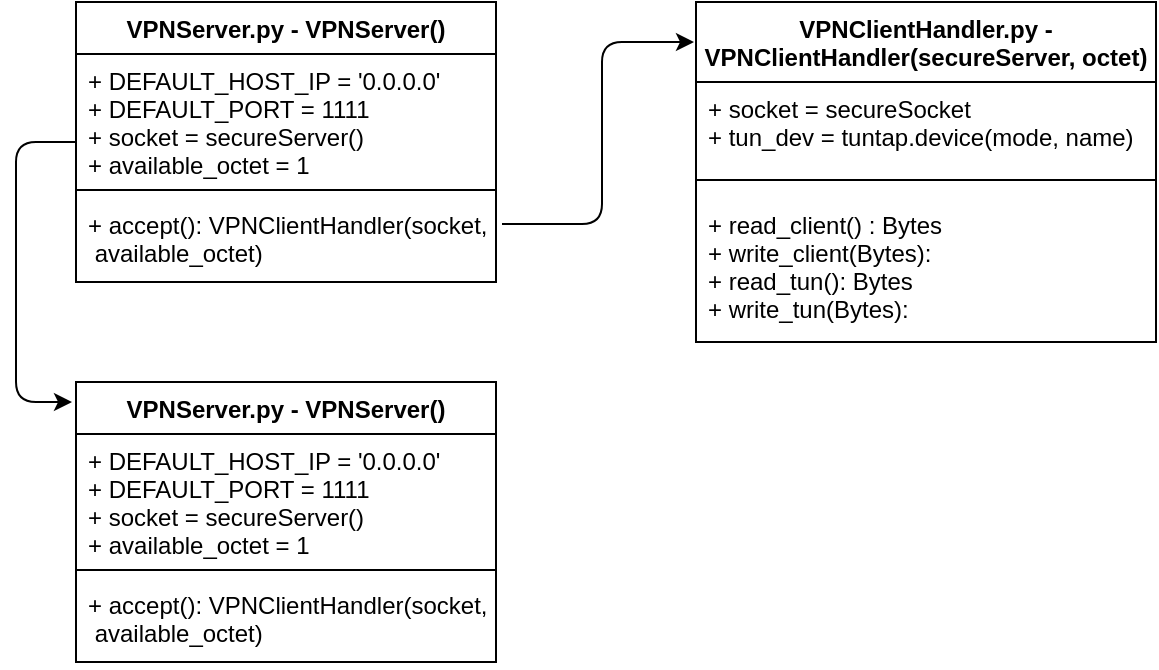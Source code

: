 <mxfile version="14.6.13" type="device"><diagram name="Page-1" id="c4acf3e9-155e-7222-9cf6-157b1a14988f"><mxGraphModel dx="751" dy="1009" grid="1" gridSize="10" guides="1" tooltips="1" connect="1" arrows="1" fold="1" page="1" pageScale="1" pageWidth="850" pageHeight="1100" background="#ffffff" math="0" shadow="0"><root><mxCell id="0"/><mxCell id="1" parent="0"/><mxCell id="7nqRgIspB--mgmvx6aBS-1" value="VPNServer.py - VPNServer()" style="swimlane;fontStyle=1;align=center;verticalAlign=top;childLayout=stackLayout;horizontal=1;startSize=26;horizontalStack=0;resizeParent=1;resizeParentMax=0;resizeLast=0;collapsible=1;marginBottom=0;" vertex="1" parent="1"><mxGeometry x="80" y="160" width="210" height="140" as="geometry"/></mxCell><mxCell id="7nqRgIspB--mgmvx6aBS-2" value="+ DEFAULT_HOST_IP = '0.0.0.0'&#10;+ DEFAULT_PORT = 1111&#10;+ socket = secureServer()&#10;+ available_octet = 1" style="text;strokeColor=none;fillColor=none;align=left;verticalAlign=top;spacingLeft=4;spacingRight=4;overflow=hidden;rotatable=0;points=[[0,0.5],[1,0.5]];portConstraint=eastwest;" vertex="1" parent="7nqRgIspB--mgmvx6aBS-1"><mxGeometry y="26" width="210" height="64" as="geometry"/></mxCell><mxCell id="7nqRgIspB--mgmvx6aBS-3" value="" style="line;strokeWidth=1;fillColor=none;align=left;verticalAlign=middle;spacingTop=-1;spacingLeft=3;spacingRight=3;rotatable=0;labelPosition=right;points=[];portConstraint=eastwest;" vertex="1" parent="7nqRgIspB--mgmvx6aBS-1"><mxGeometry y="90" width="210" height="8" as="geometry"/></mxCell><mxCell id="7nqRgIspB--mgmvx6aBS-4" value="+ accept(): VPNClientHandler(socket,&#10; available_octet)" style="text;strokeColor=none;fillColor=none;align=left;verticalAlign=top;spacingLeft=4;spacingRight=4;overflow=hidden;rotatable=0;points=[[0,0.5],[1,0.5]];portConstraint=eastwest;" vertex="1" parent="7nqRgIspB--mgmvx6aBS-1"><mxGeometry y="98" width="210" height="42" as="geometry"/></mxCell><mxCell id="7nqRgIspB--mgmvx6aBS-7" value="" style="endArrow=classic;html=1;" edge="1" parent="1"><mxGeometry width="50" height="50" relative="1" as="geometry"><mxPoint x="293" y="271" as="sourcePoint"/><mxPoint x="389" y="180" as="targetPoint"/><Array as="points"><mxPoint x="343" y="271"/><mxPoint x="343" y="180"/></Array></mxGeometry></mxCell><mxCell id="7nqRgIspB--mgmvx6aBS-8" value="VPNClientHandler.py - &#10;VPNClientHandler(secureServer, octet)" style="swimlane;fontStyle=1;align=center;verticalAlign=top;childLayout=stackLayout;horizontal=1;startSize=40;horizontalStack=0;resizeParent=1;resizeParentMax=0;resizeLast=0;collapsible=1;marginBottom=0;" vertex="1" parent="1"><mxGeometry x="390" y="160" width="230" height="170" as="geometry"/></mxCell><mxCell id="7nqRgIspB--mgmvx6aBS-9" value="+ socket = secureSocket&#10;+ tun_dev = tuntap.device(mode, name)" style="text;strokeColor=none;fillColor=none;align=left;verticalAlign=top;spacingLeft=4;spacingRight=4;overflow=hidden;rotatable=0;points=[[0,0.5],[1,0.5]];portConstraint=eastwest;" vertex="1" parent="7nqRgIspB--mgmvx6aBS-8"><mxGeometry y="40" width="230" height="40" as="geometry"/></mxCell><mxCell id="7nqRgIspB--mgmvx6aBS-10" value="" style="line;strokeWidth=1;fillColor=none;align=left;verticalAlign=middle;spacingTop=-1;spacingLeft=3;spacingRight=3;rotatable=0;labelPosition=right;points=[];portConstraint=eastwest;" vertex="1" parent="7nqRgIspB--mgmvx6aBS-8"><mxGeometry y="80" width="230" height="18" as="geometry"/></mxCell><mxCell id="7nqRgIspB--mgmvx6aBS-11" value="+ read_client() : Bytes&#10;+ write_client(Bytes): &#10;+ read_tun(): Bytes&#10;+ write_tun(Bytes): " style="text;strokeColor=none;fillColor=none;align=left;verticalAlign=top;spacingLeft=4;spacingRight=4;overflow=hidden;rotatable=0;points=[[0,0.5],[1,0.5]];portConstraint=eastwest;" vertex="1" parent="7nqRgIspB--mgmvx6aBS-8"><mxGeometry y="98" width="230" height="72" as="geometry"/></mxCell><mxCell id="7nqRgIspB--mgmvx6aBS-12" value="VPNServer.py - VPNServer()" style="swimlane;fontStyle=1;align=center;verticalAlign=top;childLayout=stackLayout;horizontal=1;startSize=26;horizontalStack=0;resizeParent=1;resizeParentMax=0;resizeLast=0;collapsible=1;marginBottom=0;" vertex="1" parent="1"><mxGeometry x="80" y="350" width="210" height="140" as="geometry"/></mxCell><mxCell id="7nqRgIspB--mgmvx6aBS-13" value="+ DEFAULT_HOST_IP = '0.0.0.0'&#10;+ DEFAULT_PORT = 1111&#10;+ socket = secureServer()&#10;+ available_octet = 1" style="text;strokeColor=none;fillColor=none;align=left;verticalAlign=top;spacingLeft=4;spacingRight=4;overflow=hidden;rotatable=0;points=[[0,0.5],[1,0.5]];portConstraint=eastwest;" vertex="1" parent="7nqRgIspB--mgmvx6aBS-12"><mxGeometry y="26" width="210" height="64" as="geometry"/></mxCell><mxCell id="7nqRgIspB--mgmvx6aBS-14" value="" style="line;strokeWidth=1;fillColor=none;align=left;verticalAlign=middle;spacingTop=-1;spacingLeft=3;spacingRight=3;rotatable=0;labelPosition=right;points=[];portConstraint=eastwest;" vertex="1" parent="7nqRgIspB--mgmvx6aBS-12"><mxGeometry y="90" width="210" height="8" as="geometry"/></mxCell><mxCell id="7nqRgIspB--mgmvx6aBS-15" value="+ accept(): VPNClientHandler(socket,&#10; available_octet)" style="text;strokeColor=none;fillColor=none;align=left;verticalAlign=top;spacingLeft=4;spacingRight=4;overflow=hidden;rotatable=0;points=[[0,0.5],[1,0.5]];portConstraint=eastwest;" vertex="1" parent="7nqRgIspB--mgmvx6aBS-12"><mxGeometry y="98" width="210" height="42" as="geometry"/></mxCell><mxCell id="7nqRgIspB--mgmvx6aBS-16" value="" style="endArrow=classic;html=1;exitX=0;exitY=0.687;exitDx=0;exitDy=0;exitPerimeter=0;" edge="1" parent="1" source="7nqRgIspB--mgmvx6aBS-2"><mxGeometry width="50" height="50" relative="1" as="geometry"><mxPoint x="70" y="230" as="sourcePoint"/><mxPoint x="78" y="360" as="targetPoint"/><Array as="points"><mxPoint x="50" y="230"/><mxPoint x="50" y="360"/></Array></mxGeometry></mxCell></root></mxGraphModel></diagram></mxfile>